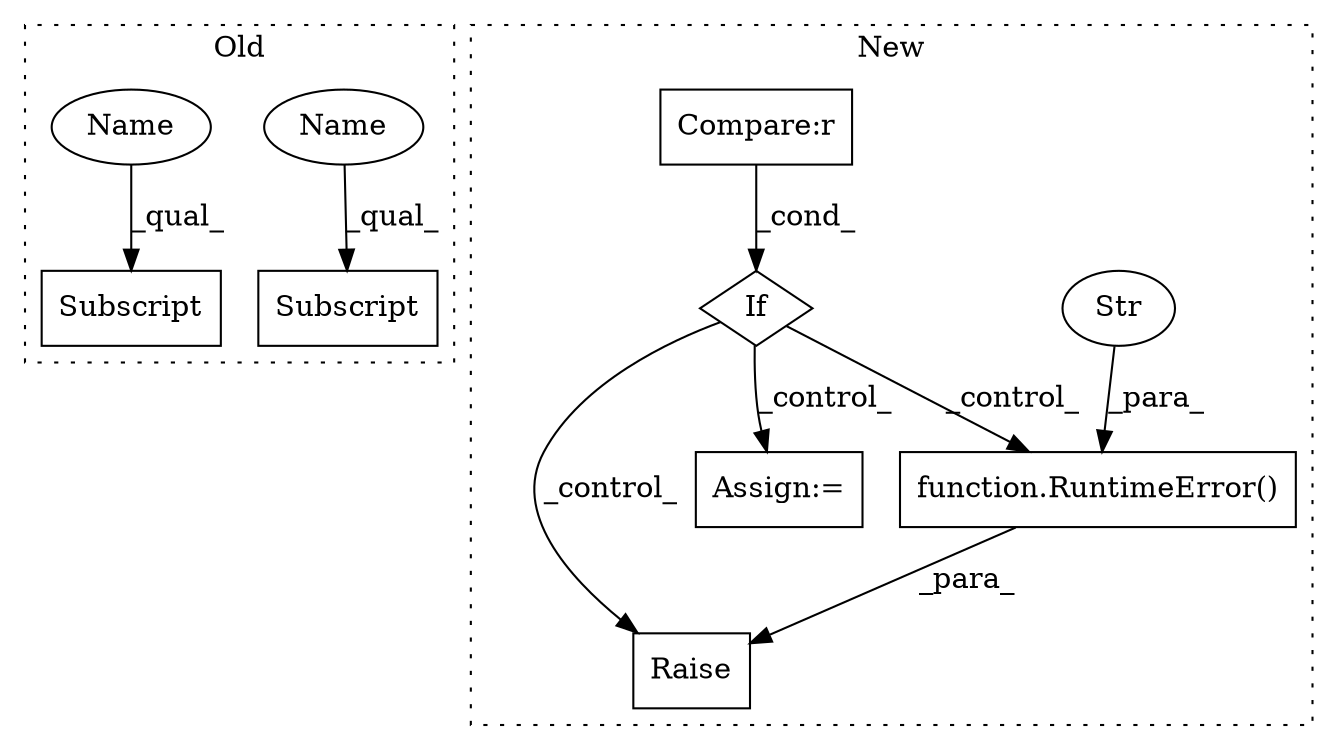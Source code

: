 digraph G {
subgraph cluster0 {
1 [label="Subscript" a="63" s="3544,0" l="21,0" shape="box"];
8 [label="Subscript" a="63" s="3345,0" l="23,0" shape="box"];
9 [label="Name" a="87" s="3544" l="4" shape="ellipse"];
10 [label="Name" a="87" s="3345" l="4" shape="ellipse"];
label = "Old";
style="dotted";
}
subgraph cluster1 {
2 [label="function.RuntimeError()" a="75" s="5516,5568" l="13,1" shape="box"];
3 [label="Raise" a="91" s="5510" l="6" shape="box"];
4 [label="Str" a="66" s="5529" l="39" shape="ellipse"];
5 [label="If" a="96" s="5149" l="3" shape="diamond"];
6 [label="Compare:r" a="40" s="5152" l="16" shape="box"];
7 [label="Assign:=" a="68" s="5394" l="3" shape="box"];
label = "New";
style="dotted";
}
2 -> 3 [label="_para_"];
4 -> 2 [label="_para_"];
5 -> 7 [label="_control_"];
5 -> 2 [label="_control_"];
5 -> 3 [label="_control_"];
6 -> 5 [label="_cond_"];
9 -> 1 [label="_qual_"];
10 -> 8 [label="_qual_"];
}